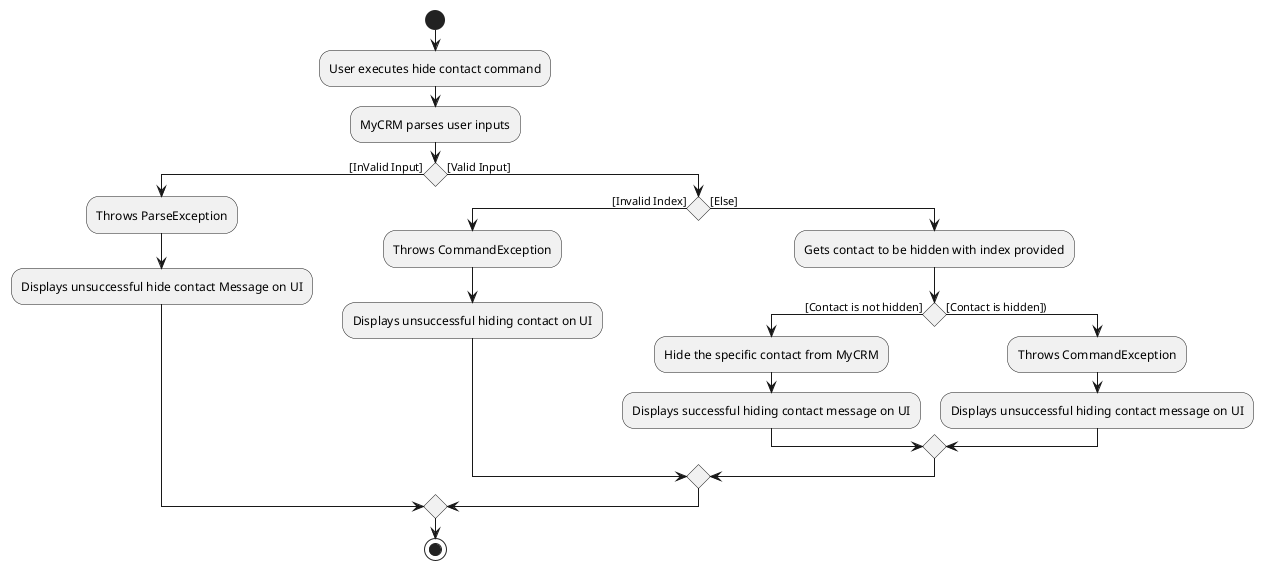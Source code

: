 @startuml
start
:User executes hide contact command;
:MyCRM parses user inputs;
if () then ([InValid Input])
    :Throws ParseException;
    :Displays unsuccessful hide contact Message on UI;
else ([Valid Input])
if () then ([Invalid Index])
    :Throws CommandException;
    :Displays unsuccessful hiding contact on UI;
else ([Else])
:Gets contact to be hidden with index provided;
if () then ([Contact is not hidden])
:Hide the specific contact from MyCRM;
:Displays successful hiding contact message on UI;
else ([Contact is hidden]))
:Throws CommandException;
:Displays unsuccessful hiding contact message on UI;
endif
endif
endif
stop
@enduml

